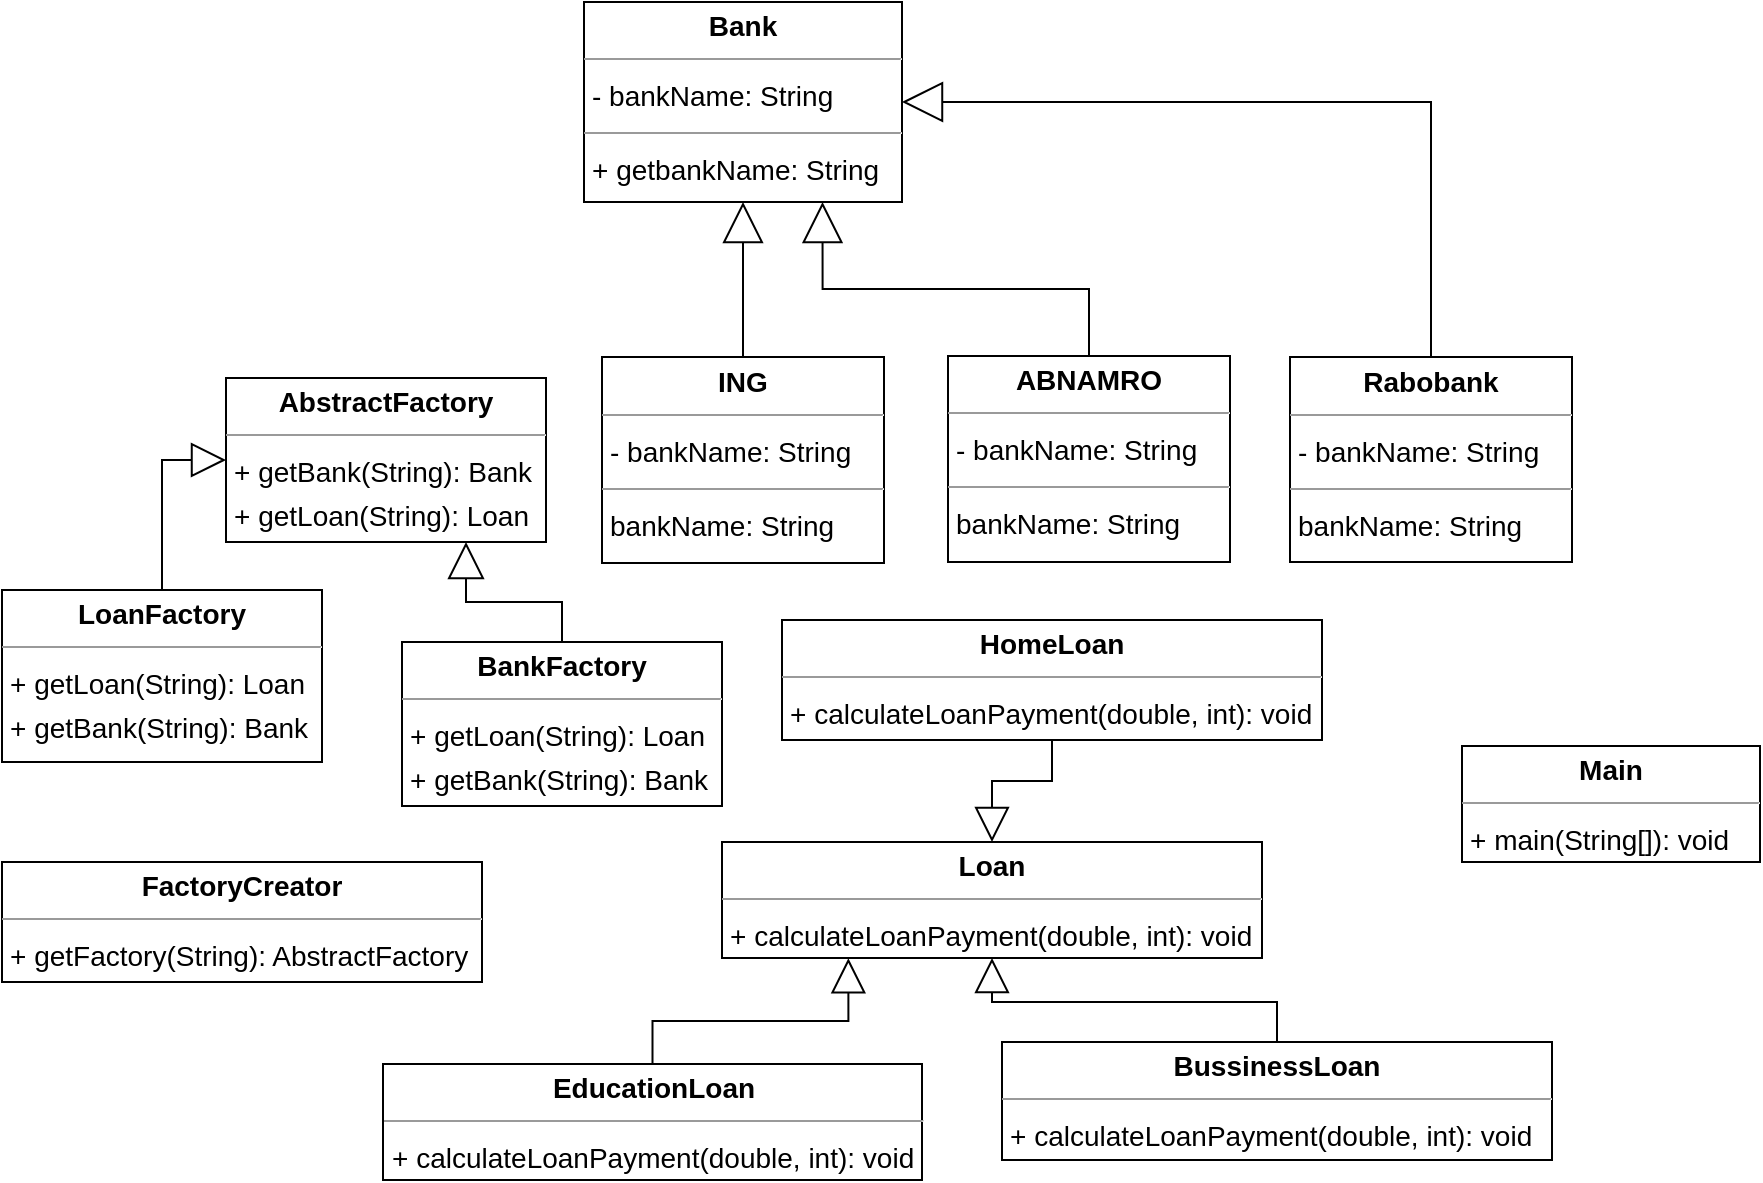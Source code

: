 <mxfile compressed="true" version="21.3.5" type="device"><diagram id="uWUg232-3wJEP15bR8Oo" name="Pagina-1"><mxGraphModel dx="2009" dy="1332" grid="1" gridSize="10" guides="1" tooltips="1" connect="1" arrows="1" fold="1" page="0" pageScale="1" pageWidth="827" pageHeight="1169" background="none" math="0" shadow="0"><root><mxCell id="0"/><mxCell id="1" parent="0"/><mxCell id="W0z21mlM5AH6Rsl2WnxS-23" value="&lt;p style=&quot;margin:0px;margin-top:4px;text-align:center;&quot;&gt;&lt;b&gt;ABNAMRO&lt;/b&gt;&lt;/p&gt;&lt;hr size=&quot;1&quot;/&gt;&lt;p style=&quot;margin:0 0 0 4px;line-height:1.6;&quot;&gt;- bankName: String&lt;/p&gt;&lt;hr size=&quot;1&quot;/&gt;&lt;p style=&quot;margin:0 0 0 4px;line-height:1.6;&quot;&gt; bankName: String&lt;/p&gt;" style="verticalAlign=top;align=left;overflow=fill;fontSize=14;fontFamily=Helvetica;html=1;rounded=0;shadow=0;comic=0;labelBackgroundColor=none;strokeWidth=1;" vertex="1" parent="1"><mxGeometry x="393" y="117" width="141" height="103" as="geometry"/></mxCell><mxCell id="W0z21mlM5AH6Rsl2WnxS-24" value="&lt;p style=&quot;margin:0px;margin-top:4px;text-align:center;&quot;&gt;&lt;b&gt;AbstractFactory&lt;/b&gt;&lt;/p&gt;&lt;hr size=&quot;1&quot;/&gt;&lt;p style=&quot;margin:0 0 0 4px;line-height:1.6;&quot;&gt;+ getBank(String): Bank&lt;br/&gt;+ getLoan(String): Loan&lt;/p&gt;" style="verticalAlign=top;align=left;overflow=fill;fontSize=14;fontFamily=Helvetica;html=1;rounded=0;shadow=0;comic=0;labelBackgroundColor=none;strokeWidth=1;" vertex="1" parent="1"><mxGeometry x="32" y="128" width="160" height="82" as="geometry"/></mxCell><mxCell id="W0z21mlM5AH6Rsl2WnxS-25" value="&lt;p style=&quot;margin:0px;margin-top:4px;text-align:center;&quot;&gt;&lt;b&gt;Bank&lt;/b&gt;&lt;/p&gt;&lt;hr size=&quot;1&quot;&gt;&lt;p style=&quot;margin:0 0 0 4px;line-height:1.6;&quot;&gt;- bankName: String&lt;/p&gt;&lt;hr size=&quot;1&quot;&gt;&lt;p style=&quot;margin:0 0 0 4px;line-height:1.6;&quot;&gt;+ getbankName: String&lt;/p&gt;" style="verticalAlign=top;align=left;overflow=fill;fontSize=14;fontFamily=Helvetica;html=1;rounded=0;shadow=0;comic=0;labelBackgroundColor=none;strokeWidth=1;" vertex="1" parent="1"><mxGeometry x="211" y="-60" width="159" height="100" as="geometry"/></mxCell><mxCell id="W0z21mlM5AH6Rsl2WnxS-51" style="edgeStyle=orthogonalEdgeStyle;rounded=0;orthogonalLoop=1;jettySize=auto;html=1;entryX=0.75;entryY=1;entryDx=0;entryDy=0;endSize=16;endArrow=block;endFill=0;" edge="1" parent="1" source="W0z21mlM5AH6Rsl2WnxS-26" target="W0z21mlM5AH6Rsl2WnxS-24"><mxGeometry relative="1" as="geometry"/></mxCell><mxCell id="W0z21mlM5AH6Rsl2WnxS-26" value="&lt;p style=&quot;margin:0px;margin-top:4px;text-align:center;&quot;&gt;&lt;b&gt;BankFactory&lt;/b&gt;&lt;/p&gt;&lt;hr size=&quot;1&quot;/&gt;&lt;p style=&quot;margin:0 0 0 4px;line-height:1.6;&quot;&gt;+ getLoan(String): Loan&lt;br/&gt;+ getBank(String): Bank&lt;/p&gt;" style="verticalAlign=top;align=left;overflow=fill;fontSize=14;fontFamily=Helvetica;html=1;rounded=0;shadow=0;comic=0;labelBackgroundColor=none;strokeWidth=1;" vertex="1" parent="1"><mxGeometry x="120" y="260" width="160" height="82" as="geometry"/></mxCell><mxCell id="W0z21mlM5AH6Rsl2WnxS-54" value="" style="edgeStyle=orthogonalEdgeStyle;rounded=0;orthogonalLoop=1;jettySize=auto;html=1;endSize=15;endArrow=block;endFill=0;" edge="1" parent="1" source="W0z21mlM5AH6Rsl2WnxS-27" target="W0z21mlM5AH6Rsl2WnxS-32"><mxGeometry relative="1" as="geometry"/></mxCell><mxCell id="W0z21mlM5AH6Rsl2WnxS-27" value="&lt;p style=&quot;margin:0px;margin-top:4px;text-align:center;&quot;&gt;&lt;b&gt;BussinessLoan&lt;/b&gt;&lt;/p&gt;&lt;hr size=&quot;1&quot;/&gt;&lt;p style=&quot;margin:0 0 0 4px;line-height:1.6;&quot;&gt;+ calculateLoanPayment(double, int): void&lt;/p&gt;" style="verticalAlign=top;align=left;overflow=fill;fontSize=14;fontFamily=Helvetica;html=1;rounded=0;shadow=0;comic=0;labelBackgroundColor=none;strokeWidth=1;" vertex="1" parent="1"><mxGeometry x="420" y="460" width="275" height="59" as="geometry"/></mxCell><mxCell id="W0z21mlM5AH6Rsl2WnxS-52" style="edgeStyle=orthogonalEdgeStyle;rounded=0;orthogonalLoop=1;jettySize=auto;html=1;entryX=0.234;entryY=1.002;entryDx=0;entryDy=0;entryPerimeter=0;endSize=15;endArrow=block;endFill=0;" edge="1" parent="1" source="W0z21mlM5AH6Rsl2WnxS-28" target="W0z21mlM5AH6Rsl2WnxS-32"><mxGeometry relative="1" as="geometry"/></mxCell><mxCell id="W0z21mlM5AH6Rsl2WnxS-28" value="&lt;p style=&quot;margin:0px;margin-top:4px;text-align:center;&quot;&gt;&lt;b&gt;EducationLoan&lt;/b&gt;&lt;/p&gt;&lt;hr size=&quot;1&quot;/&gt;&lt;p style=&quot;margin:0 0 0 4px;line-height:1.6;&quot;&gt;+ calculateLoanPayment(double, int): void&lt;/p&gt;" style="verticalAlign=top;align=left;overflow=fill;fontSize=14;fontFamily=Helvetica;html=1;rounded=0;shadow=0;comic=0;labelBackgroundColor=none;strokeWidth=1;" vertex="1" parent="1"><mxGeometry x="110.5" y="471" width="269.5" height="58" as="geometry"/></mxCell><mxCell id="W0z21mlM5AH6Rsl2WnxS-29" value="&lt;p style=&quot;margin:0px;margin-top:4px;text-align:center;&quot;&gt;&lt;b&gt;FactoryCreator&lt;/b&gt;&lt;/p&gt;&lt;hr size=&quot;1&quot;/&gt;&lt;p style=&quot;margin:0 0 0 4px;line-height:1.6;&quot;&gt;+ getFactory(String): AbstractFactory&lt;/p&gt;" style="verticalAlign=top;align=left;overflow=fill;fontSize=14;fontFamily=Helvetica;html=1;rounded=0;shadow=0;comic=0;labelBackgroundColor=none;strokeWidth=1;" vertex="1" parent="1"><mxGeometry x="-80" y="370" width="240" height="60" as="geometry"/></mxCell><mxCell id="W0z21mlM5AH6Rsl2WnxS-53" value="" style="edgeStyle=orthogonalEdgeStyle;rounded=0;orthogonalLoop=1;jettySize=auto;html=1;endSize=15;endArrow=block;endFill=0;" edge="1" parent="1" source="W0z21mlM5AH6Rsl2WnxS-30" target="W0z21mlM5AH6Rsl2WnxS-32"><mxGeometry relative="1" as="geometry"/></mxCell><mxCell id="W0z21mlM5AH6Rsl2WnxS-30" value="&lt;p style=&quot;margin:0px;margin-top:4px;text-align:center;&quot;&gt;&lt;b&gt;HomeLoan&lt;/b&gt;&lt;/p&gt;&lt;hr size=&quot;1&quot;/&gt;&lt;p style=&quot;margin:0 0 0 4px;line-height:1.6;&quot;&gt;+ calculateLoanPayment(double, int): void&lt;/p&gt;" style="verticalAlign=top;align=left;overflow=fill;fontSize=14;fontFamily=Helvetica;html=1;rounded=0;shadow=0;comic=0;labelBackgroundColor=none;strokeWidth=1;" vertex="1" parent="1"><mxGeometry x="310" y="249" width="270" height="60" as="geometry"/></mxCell><mxCell id="W0z21mlM5AH6Rsl2WnxS-44" value="" style="edgeStyle=orthogonalEdgeStyle;rounded=0;orthogonalLoop=1;jettySize=auto;html=1;endArrow=block;endFill=0;endSize=18;" edge="1" parent="1" source="W0z21mlM5AH6Rsl2WnxS-31" target="W0z21mlM5AH6Rsl2WnxS-25"><mxGeometry relative="1" as="geometry"/></mxCell><mxCell id="W0z21mlM5AH6Rsl2WnxS-31" value="&lt;p style=&quot;margin:0px;margin-top:4px;text-align:center;&quot;&gt;&lt;b&gt;ING&lt;/b&gt;&lt;/p&gt;&lt;hr size=&quot;1&quot;/&gt;&lt;p style=&quot;margin:0 0 0 4px;line-height:1.6;&quot;&gt;- bankName: String&lt;/p&gt;&lt;hr size=&quot;1&quot;/&gt;&lt;p style=&quot;margin:0 0 0 4px;line-height:1.6;&quot;&gt; bankName: String&lt;/p&gt;" style="verticalAlign=top;align=left;overflow=fill;fontSize=14;fontFamily=Helvetica;html=1;rounded=0;shadow=0;comic=0;labelBackgroundColor=none;strokeWidth=1;" vertex="1" parent="1"><mxGeometry x="220" y="117.5" width="141" height="103" as="geometry"/></mxCell><mxCell id="W0z21mlM5AH6Rsl2WnxS-32" value="&lt;p style=&quot;margin:0px;margin-top:4px;text-align:center;&quot;&gt;&lt;b&gt;Loan&lt;/b&gt;&lt;/p&gt;&lt;hr size=&quot;1&quot;/&gt;&lt;p style=&quot;margin:0 0 0 4px;line-height:1.6;&quot;&gt;+ calculateLoanPayment(double, int): void&lt;/p&gt;" style="verticalAlign=top;align=left;overflow=fill;fontSize=14;fontFamily=Helvetica;html=1;rounded=0;shadow=0;comic=0;labelBackgroundColor=none;strokeWidth=1;" vertex="1" parent="1"><mxGeometry x="280" y="360" width="270" height="58" as="geometry"/></mxCell><mxCell id="W0z21mlM5AH6Rsl2WnxS-50" style="edgeStyle=orthogonalEdgeStyle;rounded=0;orthogonalLoop=1;jettySize=auto;html=1;entryX=0;entryY=0.5;entryDx=0;entryDy=0;endSize=15;endArrow=block;endFill=0;" edge="1" parent="1" source="W0z21mlM5AH6Rsl2WnxS-33" target="W0z21mlM5AH6Rsl2WnxS-24"><mxGeometry relative="1" as="geometry"/></mxCell><mxCell id="W0z21mlM5AH6Rsl2WnxS-33" value="&lt;p style=&quot;margin:0px;margin-top:4px;text-align:center;&quot;&gt;&lt;b&gt;LoanFactory&lt;/b&gt;&lt;/p&gt;&lt;hr size=&quot;1&quot;/&gt;&lt;p style=&quot;margin:0 0 0 4px;line-height:1.6;&quot;&gt;+ getLoan(String): Loan&lt;br/&gt;+ getBank(String): Bank&lt;/p&gt;" style="verticalAlign=top;align=left;overflow=fill;fontSize=14;fontFamily=Helvetica;html=1;rounded=0;shadow=0;comic=0;labelBackgroundColor=none;strokeWidth=1;" vertex="1" parent="1"><mxGeometry x="-80" y="234" width="160" height="86" as="geometry"/></mxCell><mxCell id="W0z21mlM5AH6Rsl2WnxS-34" value="&lt;p style=&quot;margin:0px;margin-top:4px;text-align:center;&quot;&gt;&lt;b&gt;Main&lt;/b&gt;&lt;/p&gt;&lt;hr size=&quot;1&quot;/&gt;&lt;p style=&quot;margin:0 0 0 4px;line-height:1.6;&quot;&gt;+ main(String[]): void&lt;/p&gt;" style="verticalAlign=top;align=left;overflow=fill;fontSize=14;fontFamily=Helvetica;html=1;rounded=0;shadow=0;comic=0;labelBackgroundColor=none;strokeWidth=1;" vertex="1" parent="1"><mxGeometry x="650" y="312" width="149" height="58" as="geometry"/></mxCell><mxCell id="W0z21mlM5AH6Rsl2WnxS-35" value="&lt;p style=&quot;margin:0px;margin-top:4px;text-align:center;&quot;&gt;&lt;b&gt;Rabobank&lt;/b&gt;&lt;/p&gt;&lt;hr size=&quot;1&quot;/&gt;&lt;p style=&quot;margin:0 0 0 4px;line-height:1.6;&quot;&gt;- bankName: String&lt;/p&gt;&lt;hr size=&quot;1&quot;/&gt;&lt;p style=&quot;margin:0 0 0 4px;line-height:1.6;&quot;&gt; bankName: String&lt;/p&gt;" style="verticalAlign=top;align=left;overflow=fill;fontSize=14;fontFamily=Helvetica;html=1;rounded=0;shadow=0;comic=0;labelBackgroundColor=none;strokeWidth=1;" vertex="1" parent="1"><mxGeometry x="564" y="117.5" width="141" height="102.5" as="geometry"/></mxCell><mxCell id="W0z21mlM5AH6Rsl2WnxS-46" value="" style="edgeStyle=orthogonalEdgeStyle;rounded=0;orthogonalLoop=1;jettySize=auto;html=1;endArrow=block;endFill=0;endSize=18;exitX=0.5;exitY=0;exitDx=0;exitDy=0;entryX=0.75;entryY=1;entryDx=0;entryDy=0;" edge="1" parent="1" source="W0z21mlM5AH6Rsl2WnxS-23" target="W0z21mlM5AH6Rsl2WnxS-25"><mxGeometry relative="1" as="geometry"><mxPoint x="463.26" y="108" as="sourcePoint"/><mxPoint x="463.26" y="40" as="targetPoint"/></mxGeometry></mxCell><mxCell id="W0z21mlM5AH6Rsl2WnxS-49" value="" style="edgeStyle=orthogonalEdgeStyle;rounded=0;orthogonalLoop=1;jettySize=auto;html=1;endArrow=block;endFill=0;endSize=18;exitX=0.5;exitY=0;exitDx=0;exitDy=0;entryX=1;entryY=0.5;entryDx=0;entryDy=0;" edge="1" parent="1" source="W0z21mlM5AH6Rsl2WnxS-35" target="W0z21mlM5AH6Rsl2WnxS-25"><mxGeometry relative="1" as="geometry"><mxPoint x="668" y="77" as="sourcePoint"/><mxPoint x="534" y="10" as="targetPoint"/></mxGeometry></mxCell></root></mxGraphModel></diagram></mxfile>